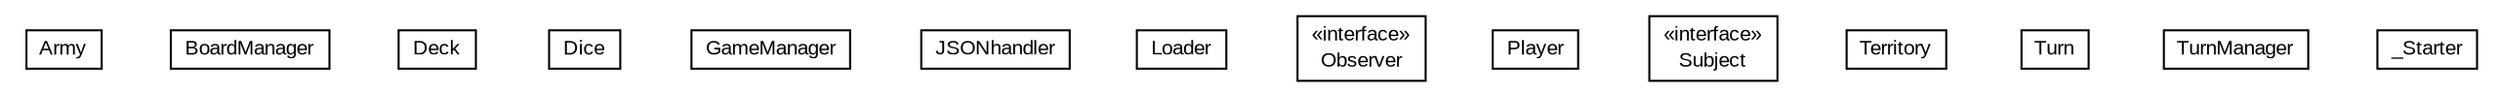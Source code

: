#!/usr/local/bin/dot
#
# Class diagram 
# Generated by UMLGraph version R5_6-24-gf6e263 (http://www.umlgraph.org/)
#

digraph G {
	edge [fontname="arial",fontsize=10,labelfontname="arial",labelfontsize=10];
	node [fontname="arial",fontsize=10,shape=plaintext];
	nodesep=0.25;
	ranksep=0.5;
	// Army
	c0 [label=<<table title="Army" border="0" cellborder="1" cellspacing="0" cellpadding="2" port="p" href="./Army.html">
		<tr><td><table border="0" cellspacing="0" cellpadding="1">
<tr><td align="center" balign="center"> Army </td></tr>
		</table></td></tr>
		</table>>, URL="./Army.html", fontname="arial", fontcolor="black", fontsize=10.0];
	// BoardManager
	c1 [label=<<table title="BoardManager" border="0" cellborder="1" cellspacing="0" cellpadding="2" port="p" href="./BoardManager.html">
		<tr><td><table border="0" cellspacing="0" cellpadding="1">
<tr><td align="center" balign="center"> BoardManager </td></tr>
		</table></td></tr>
		</table>>, URL="./BoardManager.html", fontname="arial", fontcolor="black", fontsize=10.0];
	// Deck
	c2 [label=<<table title="Deck" border="0" cellborder="1" cellspacing="0" cellpadding="2" port="p" href="./Deck.html">
		<tr><td><table border="0" cellspacing="0" cellpadding="1">
<tr><td align="center" balign="center"> Deck </td></tr>
		</table></td></tr>
		</table>>, URL="./Deck.html", fontname="arial", fontcolor="black", fontsize=10.0];
	// Dice
	c3 [label=<<table title="Dice" border="0" cellborder="1" cellspacing="0" cellpadding="2" port="p" href="./Dice.html">
		<tr><td><table border="0" cellspacing="0" cellpadding="1">
<tr><td align="center" balign="center"> Dice </td></tr>
		</table></td></tr>
		</table>>, URL="./Dice.html", fontname="arial", fontcolor="black", fontsize=10.0];
	// GameManager
	c4 [label=<<table title="GameManager" border="0" cellborder="1" cellspacing="0" cellpadding="2" port="p" href="./GameManager.html">
		<tr><td><table border="0" cellspacing="0" cellpadding="1">
<tr><td align="center" balign="center"> GameManager </td></tr>
		</table></td></tr>
		</table>>, URL="./GameManager.html", fontname="arial", fontcolor="black", fontsize=10.0];
	// JSONhandler
	c5 [label=<<table title="JSONhandler" border="0" cellborder="1" cellspacing="0" cellpadding="2" port="p" href="./JSONhandler.html">
		<tr><td><table border="0" cellspacing="0" cellpadding="1">
<tr><td align="center" balign="center"> JSONhandler </td></tr>
		</table></td></tr>
		</table>>, URL="./JSONhandler.html", fontname="arial", fontcolor="black", fontsize=10.0];
	// Loader
	c6 [label=<<table title="Loader" border="0" cellborder="1" cellspacing="0" cellpadding="2" port="p" href="./Loader.html">
		<tr><td><table border="0" cellspacing="0" cellpadding="1">
<tr><td align="center" balign="center"> Loader </td></tr>
		</table></td></tr>
		</table>>, URL="./Loader.html", fontname="arial", fontcolor="black", fontsize=10.0];
	// Observer
	c7 [label=<<table title="Observer" border="0" cellborder="1" cellspacing="0" cellpadding="2" port="p" href="./Observer.html">
		<tr><td><table border="0" cellspacing="0" cellpadding="1">
<tr><td align="center" balign="center"> &#171;interface&#187; </td></tr>
<tr><td align="center" balign="center"> Observer </td></tr>
		</table></td></tr>
		</table>>, URL="./Observer.html", fontname="arial", fontcolor="black", fontsize=10.0];
	// Player
	c8 [label=<<table title="Player" border="0" cellborder="1" cellspacing="0" cellpadding="2" port="p" href="./Player.html">
		<tr><td><table border="0" cellspacing="0" cellpadding="1">
<tr><td align="center" balign="center"> Player </td></tr>
		</table></td></tr>
		</table>>, URL="./Player.html", fontname="arial", fontcolor="black", fontsize=10.0];
	// Subject
	c9 [label=<<table title="Subject" border="0" cellborder="1" cellspacing="0" cellpadding="2" port="p" href="./Subject.html">
		<tr><td><table border="0" cellspacing="0" cellpadding="1">
<tr><td align="center" balign="center"> &#171;interface&#187; </td></tr>
<tr><td align="center" balign="center"> Subject </td></tr>
		</table></td></tr>
		</table>>, URL="./Subject.html", fontname="arial", fontcolor="black", fontsize=10.0];
	// Territory
	c10 [label=<<table title="Territory" border="0" cellborder="1" cellspacing="0" cellpadding="2" port="p" href="./Territory.html">
		<tr><td><table border="0" cellspacing="0" cellpadding="1">
<tr><td align="center" balign="center"> Territory </td></tr>
		</table></td></tr>
		</table>>, URL="./Territory.html", fontname="arial", fontcolor="black", fontsize=10.0];
	// Turn
	c11 [label=<<table title="Turn" border="0" cellborder="1" cellspacing="0" cellpadding="2" port="p" href="./Turn.html">
		<tr><td><table border="0" cellspacing="0" cellpadding="1">
<tr><td align="center" balign="center"> Turn </td></tr>
		</table></td></tr>
		</table>>, URL="./Turn.html", fontname="arial", fontcolor="black", fontsize=10.0];
	// TurnManager
	c12 [label=<<table title="TurnManager" border="0" cellborder="1" cellspacing="0" cellpadding="2" port="p" href="./TurnManager.html">
		<tr><td><table border="0" cellspacing="0" cellpadding="1">
<tr><td align="center" balign="center"> TurnManager </td></tr>
		</table></td></tr>
		</table>>, URL="./TurnManager.html", fontname="arial", fontcolor="black", fontsize=10.0];
	// _Starter
	c13 [label=<<table title="_Starter" border="0" cellborder="1" cellspacing="0" cellpadding="2" port="p" href="./_Starter.html">
		<tr><td><table border="0" cellspacing="0" cellpadding="1">
<tr><td align="center" balign="center"> _Starter </td></tr>
		</table></td></tr>
		</table>>, URL="./_Starter.html", fontname="arial", fontcolor="black", fontsize=10.0];
}

